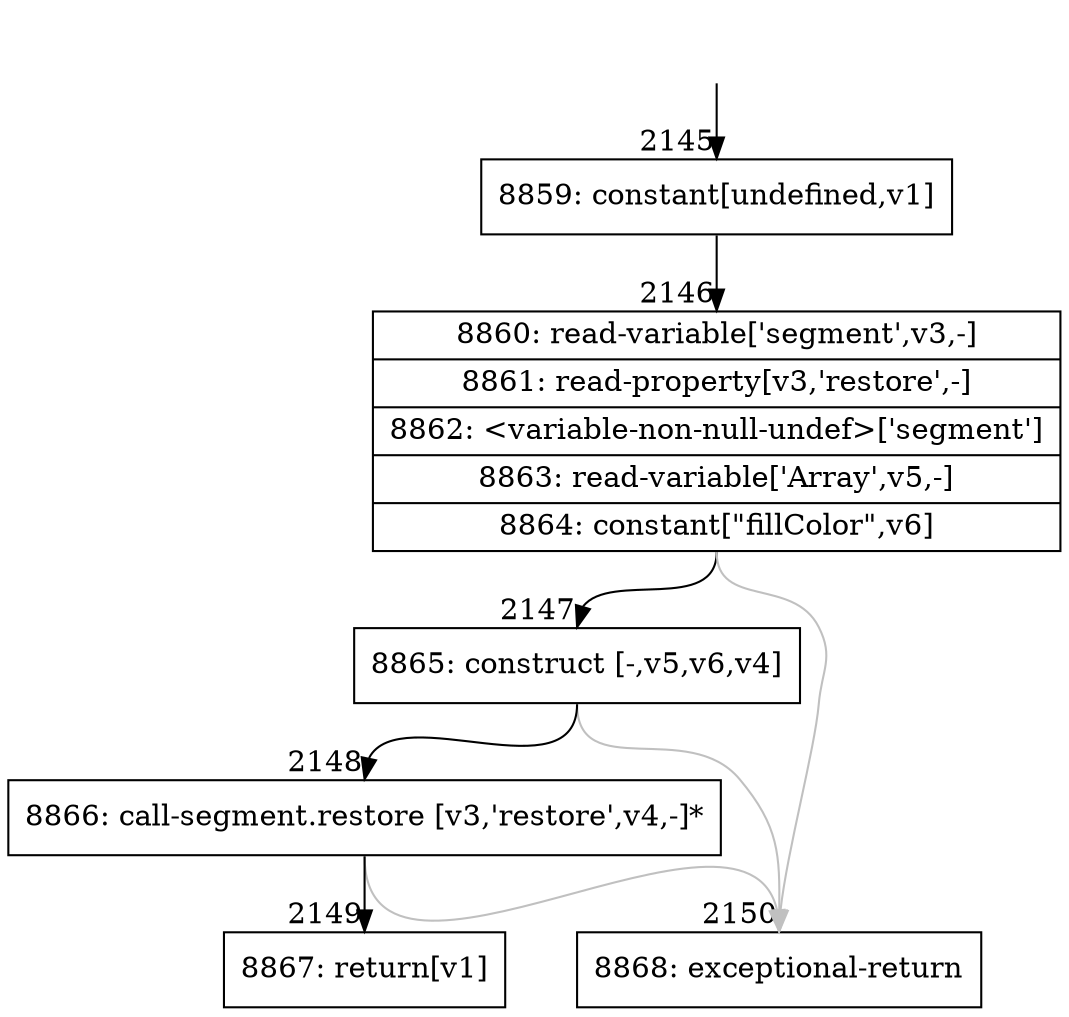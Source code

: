 digraph {
rankdir="TD"
BB_entry199[shape=none,label=""];
BB_entry199 -> BB2145 [tailport=s, headport=n, headlabel="    2145"]
BB2145 [shape=record label="{8859: constant[undefined,v1]}" ] 
BB2145 -> BB2146 [tailport=s, headport=n, headlabel="      2146"]
BB2146 [shape=record label="{8860: read-variable['segment',v3,-]|8861: read-property[v3,'restore',-]|8862: \<variable-non-null-undef\>['segment']|8863: read-variable['Array',v5,-]|8864: constant[\"fillColor\",v6]}" ] 
BB2146 -> BB2147 [tailport=s, headport=n, headlabel="      2147"]
BB2146 -> BB2150 [tailport=s, headport=n, color=gray, headlabel="      2150"]
BB2147 [shape=record label="{8865: construct [-,v5,v6,v4]}" ] 
BB2147 -> BB2148 [tailport=s, headport=n, headlabel="      2148"]
BB2147 -> BB2150 [tailport=s, headport=n, color=gray]
BB2148 [shape=record label="{8866: call-segment.restore [v3,'restore',v4,-]*}" ] 
BB2148 -> BB2149 [tailport=s, headport=n, headlabel="      2149"]
BB2148 -> BB2150 [tailport=s, headport=n, color=gray]
BB2149 [shape=record label="{8867: return[v1]}" ] 
BB2150 [shape=record label="{8868: exceptional-return}" ] 
//#$~ 2390
}
